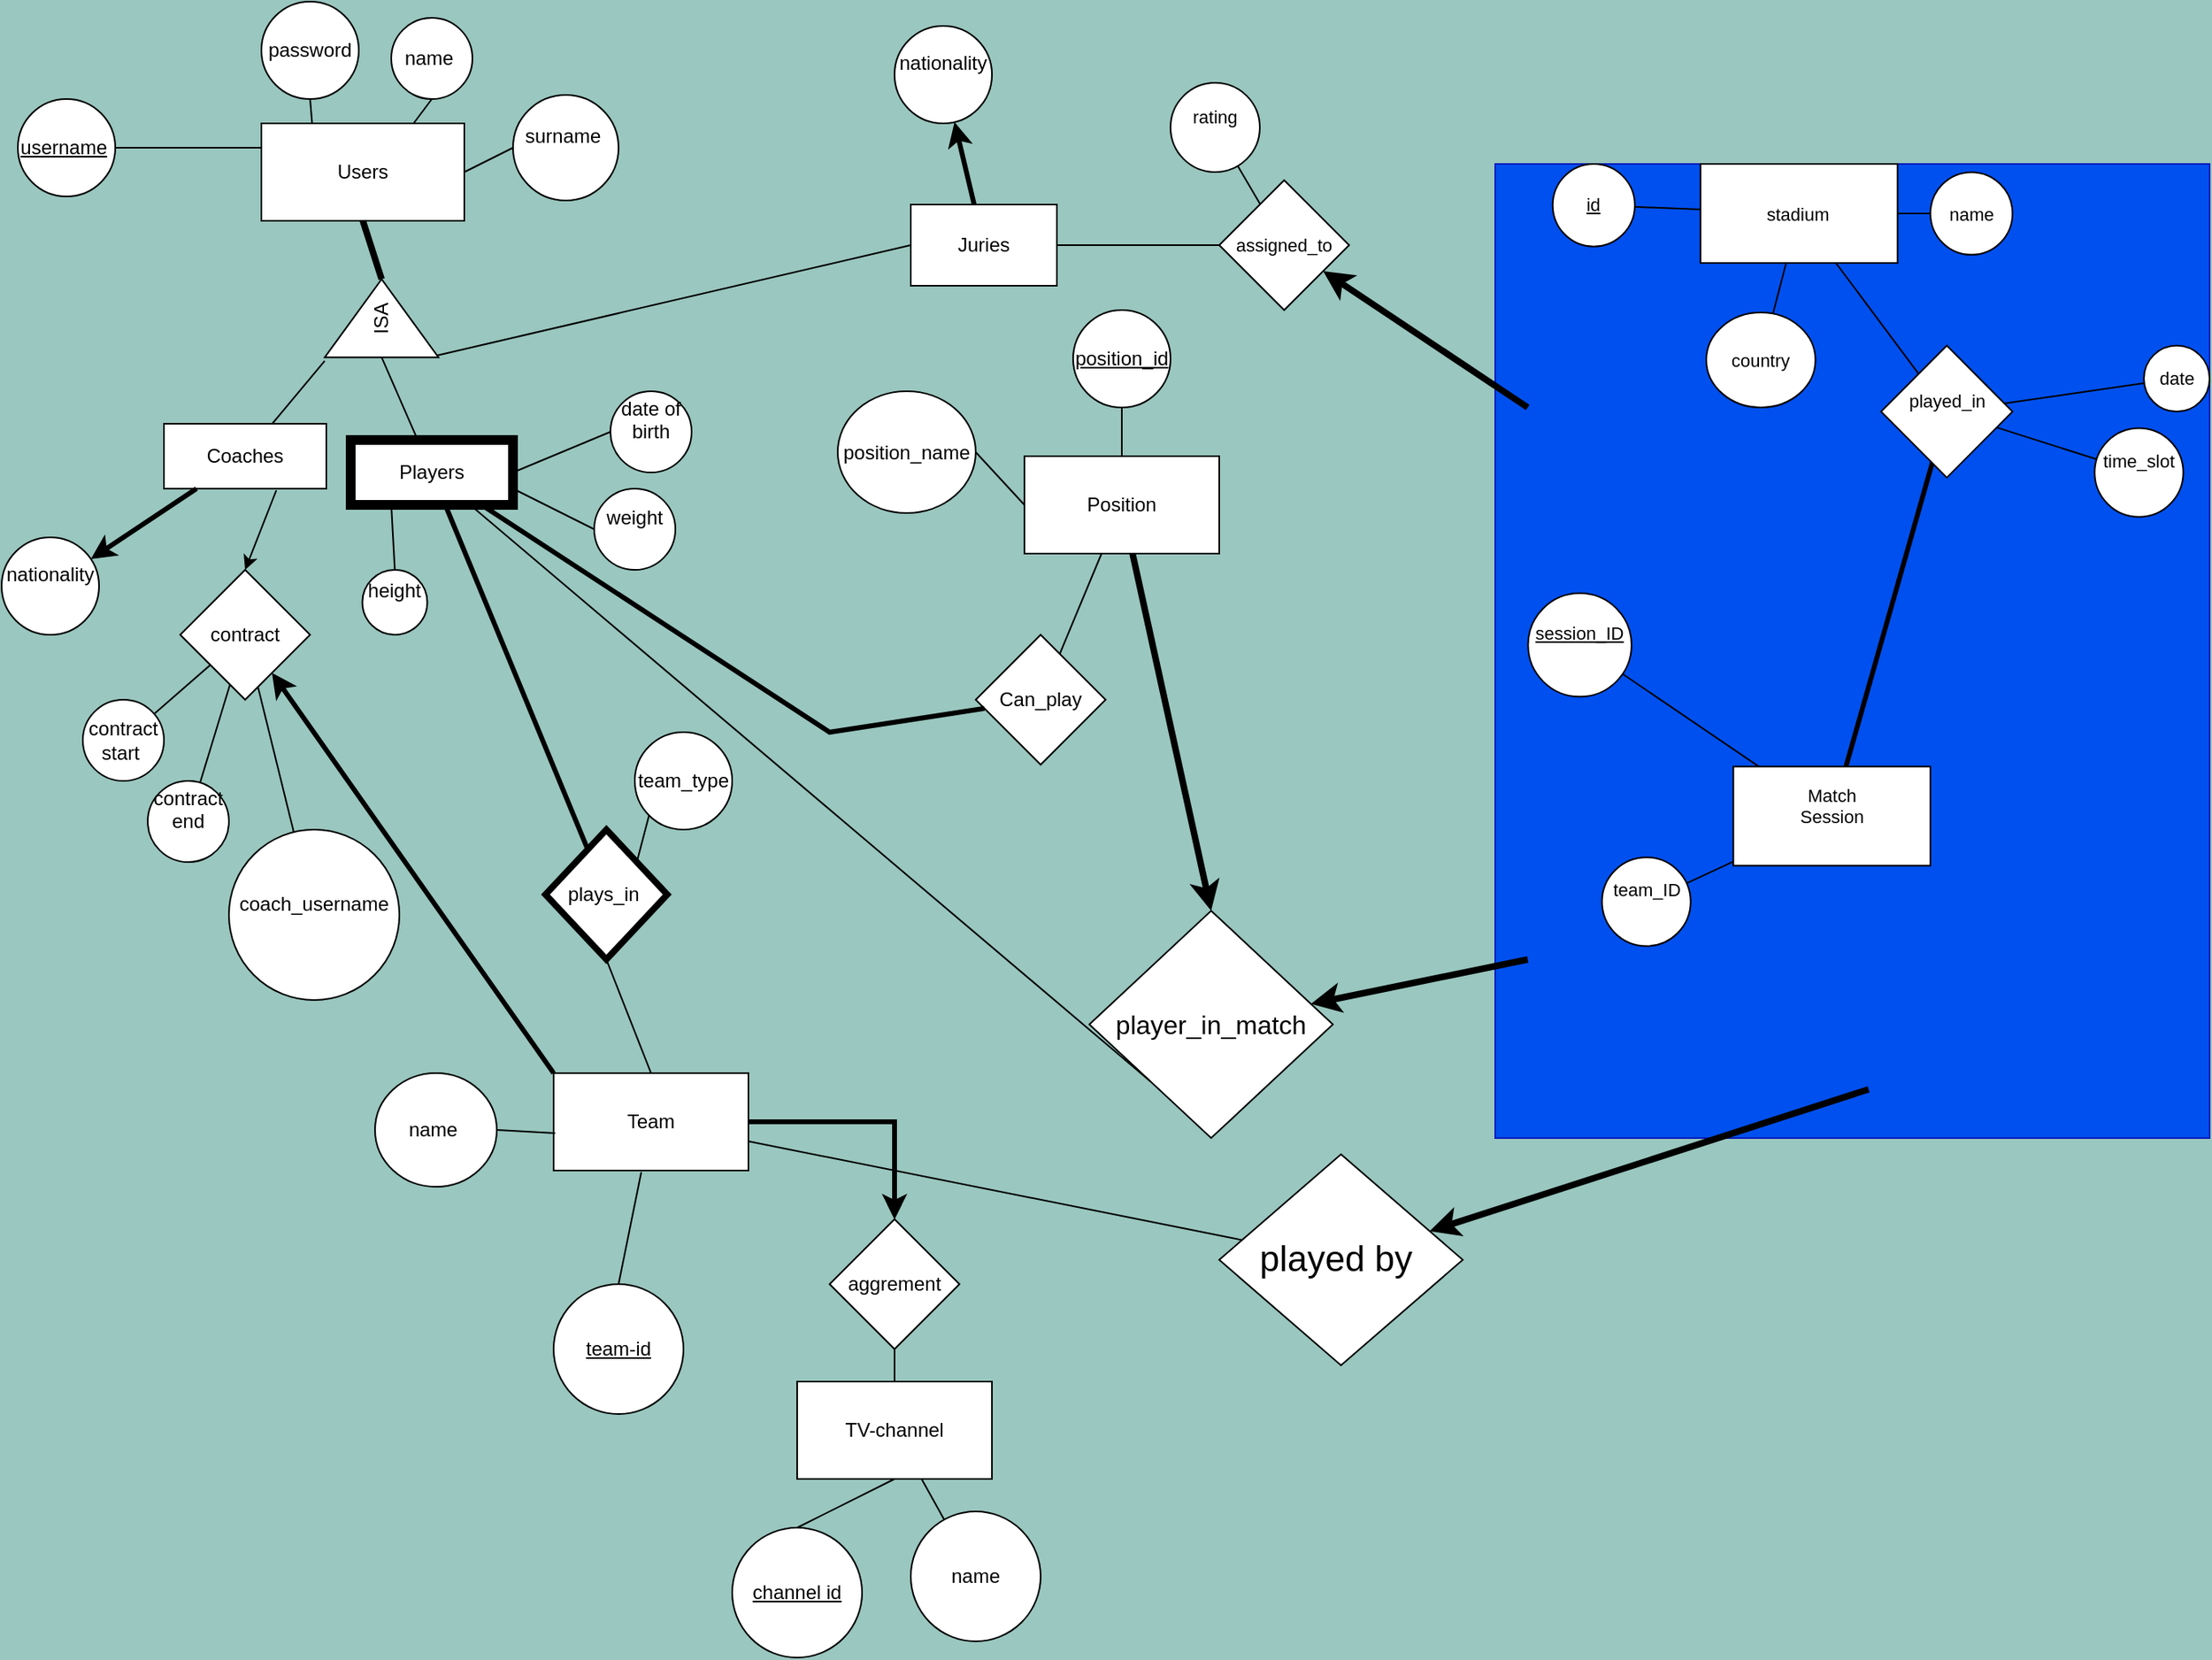 <mxfile version="24.0.7" type="github">
  <diagram id="R2lEEEUBdFMjLlhIrx00" name="Page-1">
    <mxGraphModel dx="1590" dy="1078" grid="1" gridSize="10" guides="1" tooltips="1" connect="1" arrows="1" fold="1" page="1" pageScale="1" pageWidth="1400" pageHeight="850" background="#9AC7BF" math="0" shadow="0" extFonts="Permanent Marker^https://fonts.googleapis.com/css?family=Permanent+Marker">
      <root>
        <mxCell id="0" />
        <mxCell id="1" parent="0" />
        <mxCell id="cjc2LjT-Zce3TQP-MJkM-2" value="Users" style="rounded=0;whiteSpace=wrap;html=1;" parent="1" vertex="1">
          <mxGeometry x="170" y="85" width="125" height="60" as="geometry" />
        </mxCell>
        <mxCell id="cjc2LjT-Zce3TQP-MJkM-68" style="rounded=0;orthogonalLoop=1;jettySize=auto;html=1;entryX=0.5;entryY=0;entryDx=0;entryDy=0;exitX=0.692;exitY=1.025;exitDx=0;exitDy=0;exitPerimeter=0;" parent="1" source="cjc2LjT-Zce3TQP-MJkM-3" target="cjc2LjT-Zce3TQP-MJkM-60" edge="1">
          <mxGeometry relative="1" as="geometry" />
        </mxCell>
        <mxCell id="cjc2LjT-Zce3TQP-MJkM-3" value="Coaches" style="rounded=0;whiteSpace=wrap;html=1;" parent="1" vertex="1">
          <mxGeometry x="110" y="270" width="100" height="40" as="geometry" />
        </mxCell>
        <mxCell id="cjc2LjT-Zce3TQP-MJkM-4" value="Players" style="rounded=0;whiteSpace=wrap;html=1;strokeWidth=6;" parent="1" vertex="1">
          <mxGeometry x="225" y="280" width="100" height="40" as="geometry" />
        </mxCell>
        <mxCell id="lNznChs4eQ6ivjADWN-d-41" style="edgeStyle=none;rounded=0;orthogonalLoop=1;jettySize=auto;html=1;strokeColor=default;align=center;verticalAlign=middle;fontFamily=Helvetica;fontSize=11;fontColor=default;labelBackgroundColor=default;endArrow=none;" parent="1" source="cjc2LjT-Zce3TQP-MJkM-5" target="lNznChs4eQ6ivjADWN-d-38" edge="1">
          <mxGeometry relative="1" as="geometry" />
        </mxCell>
        <mxCell id="cjc2LjT-Zce3TQP-MJkM-5" value="Juries" style="rounded=0;whiteSpace=wrap;html=1;" parent="1" vertex="1">
          <mxGeometry x="570" y="135" width="90" height="50" as="geometry" />
        </mxCell>
        <mxCell id="cjc2LjT-Zce3TQP-MJkM-6" value="ISA" style="triangle;whiteSpace=wrap;html=1;rotation=-90;" parent="1" vertex="1">
          <mxGeometry x="220" y="170" width="48.13" height="70" as="geometry" />
        </mxCell>
        <mxCell id="cjc2LjT-Zce3TQP-MJkM-7" value="&lt;u&gt;username&lt;/u&gt;&amp;nbsp;" style="ellipse;whiteSpace=wrap;html=1;aspect=fixed;" parent="1" vertex="1">
          <mxGeometry x="20" y="70" width="60" height="60" as="geometry" />
        </mxCell>
        <mxCell id="cjc2LjT-Zce3TQP-MJkM-8" value="height&lt;div&gt;&lt;br&gt;&lt;/div&gt;" style="ellipse;whiteSpace=wrap;html=1;aspect=fixed;" parent="1" vertex="1">
          <mxGeometry x="232.2" y="360" width="40" height="40" as="geometry" />
        </mxCell>
        <mxCell id="cjc2LjT-Zce3TQP-MJkM-33" style="rounded=0;orthogonalLoop=1;jettySize=auto;html=1;strokeWidth=3;" parent="1" source="cjc2LjT-Zce3TQP-MJkM-3" target="cjc2LjT-Zce3TQP-MJkM-9" edge="1">
          <mxGeometry relative="1" as="geometry" />
        </mxCell>
        <mxCell id="cjc2LjT-Zce3TQP-MJkM-9" value="nationality&lt;div&gt;&lt;br&gt;&lt;/div&gt;" style="ellipse;whiteSpace=wrap;html=1;aspect=fixed;" parent="1" vertex="1">
          <mxGeometry x="10" y="340" width="60" height="60" as="geometry" />
        </mxCell>
        <mxCell id="cjc2LjT-Zce3TQP-MJkM-10" value="weight&lt;div&gt;&lt;br&gt;&lt;/div&gt;" style="ellipse;whiteSpace=wrap;html=1;aspect=fixed;" parent="1" vertex="1">
          <mxGeometry x="375" y="310" width="50" height="50" as="geometry" />
        </mxCell>
        <mxCell id="cjc2LjT-Zce3TQP-MJkM-11" value="date of birth&lt;div&gt;&lt;br&gt;&lt;/div&gt;" style="ellipse;whiteSpace=wrap;html=1;aspect=fixed;" parent="1" vertex="1">
          <mxGeometry x="385" y="250" width="50" height="50" as="geometry" />
        </mxCell>
        <mxCell id="cjc2LjT-Zce3TQP-MJkM-12" value="nationality&lt;div&gt;&lt;br&gt;&lt;/div&gt;" style="ellipse;whiteSpace=wrap;html=1;aspect=fixed;" parent="1" vertex="1">
          <mxGeometry x="560" y="25" width="60" height="60" as="geometry" />
        </mxCell>
        <mxCell id="cjc2LjT-Zce3TQP-MJkM-13" value="name&amp;nbsp;" style="ellipse;whiteSpace=wrap;html=1;aspect=fixed;" parent="1" vertex="1">
          <mxGeometry x="250" y="20" width="50" height="50" as="geometry" />
        </mxCell>
        <mxCell id="cjc2LjT-Zce3TQP-MJkM-14" value="password" style="ellipse;whiteSpace=wrap;html=1;aspect=fixed;" parent="1" vertex="1">
          <mxGeometry x="170" y="10" width="60" height="60" as="geometry" />
        </mxCell>
        <mxCell id="cjc2LjT-Zce3TQP-MJkM-16" value="" style="endArrow=none;html=1;rounded=0;entryX=0;entryY=0.5;entryDx=0;entryDy=0;exitX=0.022;exitY=0.985;exitDx=0;exitDy=0;exitPerimeter=0;" parent="1" source="cjc2LjT-Zce3TQP-MJkM-6" target="cjc2LjT-Zce3TQP-MJkM-5" edge="1">
          <mxGeometry width="50" height="50" relative="1" as="geometry">
            <mxPoint x="280" y="250" as="sourcePoint" />
            <mxPoint x="530" y="310" as="targetPoint" />
          </mxGeometry>
        </mxCell>
        <mxCell id="cjc2LjT-Zce3TQP-MJkM-17" value="" style="endArrow=none;html=1;rounded=0;exitX=0;exitY=0.5;exitDx=0;exitDy=0;" parent="1" source="cjc2LjT-Zce3TQP-MJkM-6" target="cjc2LjT-Zce3TQP-MJkM-4" edge="1">
          <mxGeometry width="50" height="50" relative="1" as="geometry">
            <mxPoint x="480" y="360" as="sourcePoint" />
            <mxPoint x="530" y="310" as="targetPoint" />
          </mxGeometry>
        </mxCell>
        <mxCell id="cjc2LjT-Zce3TQP-MJkM-18" value="" style="endArrow=none;html=1;rounded=0;exitX=-0.047;exitY=-0.001;exitDx=0;exitDy=0;exitPerimeter=0;" parent="1" source="cjc2LjT-Zce3TQP-MJkM-6" target="cjc2LjT-Zce3TQP-MJkM-3" edge="1">
          <mxGeometry width="50" height="50" relative="1" as="geometry">
            <mxPoint x="480" y="360" as="sourcePoint" />
            <mxPoint x="530" y="310" as="targetPoint" />
          </mxGeometry>
        </mxCell>
        <mxCell id="cjc2LjT-Zce3TQP-MJkM-19" value="surname&amp;nbsp;&lt;div&gt;&lt;br&gt;&lt;/div&gt;" style="ellipse;whiteSpace=wrap;html=1;aspect=fixed;" parent="1" vertex="1">
          <mxGeometry x="325" y="67.5" width="65" height="65" as="geometry" />
        </mxCell>
        <mxCell id="cjc2LjT-Zce3TQP-MJkM-46" value="" style="edgeStyle=orthogonalEdgeStyle;rounded=0;orthogonalLoop=1;jettySize=auto;html=1;" parent="1" source="cjc2LjT-Zce3TQP-MJkM-35" target="cjc2LjT-Zce3TQP-MJkM-45" edge="1">
          <mxGeometry relative="1" as="geometry" />
        </mxCell>
        <mxCell id="lNznChs4eQ6ivjADWN-d-48" style="edgeStyle=none;rounded=0;orthogonalLoop=1;jettySize=auto;html=1;strokeColor=default;align=center;verticalAlign=middle;fontFamily=Helvetica;fontSize=11;fontColor=default;labelBackgroundColor=default;endArrow=none;" parent="1" source="cjc2LjT-Zce3TQP-MJkM-35" target="lNznChs4eQ6ivjADWN-d-44" edge="1">
          <mxGeometry relative="1" as="geometry" />
        </mxCell>
        <mxCell id="cjc2LjT-Zce3TQP-MJkM-35" value="Team" style="rounded=0;whiteSpace=wrap;html=1;" parent="1" vertex="1">
          <mxGeometry x="350" y="670" width="120" height="60" as="geometry" />
        </mxCell>
        <mxCell id="cjc2LjT-Zce3TQP-MJkM-36" value="name&amp;nbsp;" style="ellipse;whiteSpace=wrap;html=1;rounded=0;" parent="1" vertex="1">
          <mxGeometry x="240" y="670" width="75" height="70" as="geometry" />
        </mxCell>
        <mxCell id="cjc2LjT-Zce3TQP-MJkM-38" value="&lt;u&gt;team-id&lt;/u&gt;" style="ellipse;whiteSpace=wrap;html=1;rounded=0;" parent="1" vertex="1">
          <mxGeometry x="350" y="800" width="80" height="80" as="geometry" />
        </mxCell>
        <mxCell id="cjc2LjT-Zce3TQP-MJkM-47" value="" style="edgeStyle=orthogonalEdgeStyle;rounded=0;orthogonalLoop=1;jettySize=auto;html=1;strokeWidth=3;" parent="1" source="cjc2LjT-Zce3TQP-MJkM-35" target="cjc2LjT-Zce3TQP-MJkM-45" edge="1">
          <mxGeometry relative="1" as="geometry">
            <mxPoint x="470" y="700" as="sourcePoint" />
            <mxPoint x="670" y="690" as="targetPoint" />
          </mxGeometry>
        </mxCell>
        <mxCell id="ipIXQBoUbF-PUv-zk7RB-7" style="edgeStyle=none;rounded=0;orthogonalLoop=1;jettySize=auto;html=1;entryX=0.5;entryY=0;entryDx=0;entryDy=0;strokeColor=default;align=center;verticalAlign=middle;fontFamily=Helvetica;fontSize=11;fontColor=default;labelBackgroundColor=default;endArrow=none;" parent="1" source="cjc2LjT-Zce3TQP-MJkM-45" target="cjc2LjT-Zce3TQP-MJkM-48" edge="1">
          <mxGeometry relative="1" as="geometry" />
        </mxCell>
        <mxCell id="cjc2LjT-Zce3TQP-MJkM-45" value="aggrement" style="rhombus;whiteSpace=wrap;html=1;rounded=0;" parent="1" vertex="1">
          <mxGeometry x="520" y="760" width="80" height="80" as="geometry" />
        </mxCell>
        <mxCell id="cjc2LjT-Zce3TQP-MJkM-48" value="TV-channel" style="whiteSpace=wrap;html=1;rounded=0;" parent="1" vertex="1">
          <mxGeometry x="500" y="860" width="120" height="60" as="geometry" />
        </mxCell>
        <mxCell id="cjc2LjT-Zce3TQP-MJkM-50" value="&lt;u&gt;channel id&lt;/u&gt;" style="ellipse;whiteSpace=wrap;html=1;rounded=0;" parent="1" vertex="1">
          <mxGeometry x="460" y="950" width="80" height="80" as="geometry" />
        </mxCell>
        <mxCell id="cjc2LjT-Zce3TQP-MJkM-52" value="name" style="ellipse;whiteSpace=wrap;html=1;rounded=0;" parent="1" vertex="1">
          <mxGeometry x="570" y="940" width="80" height="80" as="geometry" />
        </mxCell>
        <mxCell id="cjc2LjT-Zce3TQP-MJkM-56" value="plays_in&amp;nbsp;" style="rhombus;whiteSpace=wrap;html=1;strokeWidth=4;" parent="1" vertex="1">
          <mxGeometry x="345" y="520" width="75" height="80" as="geometry" />
        </mxCell>
        <mxCell id="cjc2LjT-Zce3TQP-MJkM-59" value="" style="endArrow=none;html=1;rounded=0;strokeWidth=3;endSize=6;" parent="1" source="cjc2LjT-Zce3TQP-MJkM-56" target="cjc2LjT-Zce3TQP-MJkM-4" edge="1">
          <mxGeometry width="50" height="50" relative="1" as="geometry">
            <mxPoint x="376.221" y="510.005" as="sourcePoint" />
            <mxPoint x="388.77" y="366.59" as="targetPoint" />
          </mxGeometry>
        </mxCell>
        <mxCell id="cjc2LjT-Zce3TQP-MJkM-69" style="rounded=0;orthogonalLoop=1;jettySize=auto;html=1;strokeWidth=3;exitX=0;exitY=0;exitDx=0;exitDy=0;" parent="1" source="cjc2LjT-Zce3TQP-MJkM-35" target="cjc2LjT-Zce3TQP-MJkM-60" edge="1">
          <mxGeometry relative="1" as="geometry">
            <mxPoint x="330" y="640" as="sourcePoint" />
          </mxGeometry>
        </mxCell>
        <mxCell id="ipIXQBoUbF-PUv-zk7RB-6" style="edgeStyle=none;rounded=0;orthogonalLoop=1;jettySize=auto;html=1;strokeColor=default;align=center;verticalAlign=middle;fontFamily=Helvetica;fontSize=11;fontColor=default;labelBackgroundColor=default;endArrow=none;" parent="1" source="cjc2LjT-Zce3TQP-MJkM-60" target="ipIXQBoUbF-PUv-zk7RB-2" edge="1">
          <mxGeometry relative="1" as="geometry" />
        </mxCell>
        <mxCell id="cjc2LjT-Zce3TQP-MJkM-60" value="contract" style="rhombus;whiteSpace=wrap;html=1;" parent="1" vertex="1">
          <mxGeometry x="120" y="360" width="80" height="80" as="geometry" />
        </mxCell>
        <mxCell id="cjc2LjT-Zce3TQP-MJkM-61" value="contract start&amp;nbsp;" style="ellipse;whiteSpace=wrap;html=1;" parent="1" vertex="1">
          <mxGeometry x="60" y="440" width="50" height="50" as="geometry" />
        </mxCell>
        <mxCell id="cjc2LjT-Zce3TQP-MJkM-66" value="contract end&lt;div&gt;&lt;br&gt;&lt;/div&gt;" style="ellipse;whiteSpace=wrap;html=1;aspect=fixed;" parent="1" vertex="1">
          <mxGeometry x="100" y="490" width="50" height="50" as="geometry" />
        </mxCell>
        <mxCell id="cjc2LjT-Zce3TQP-MJkM-72" value="" style="endArrow=none;html=1;rounded=0;" parent="1" source="cjc2LjT-Zce3TQP-MJkM-48" target="cjc2LjT-Zce3TQP-MJkM-52" edge="1">
          <mxGeometry width="50" height="50" relative="1" as="geometry">
            <mxPoint x="590" y="650" as="sourcePoint" />
            <mxPoint x="640" y="600" as="targetPoint" />
          </mxGeometry>
        </mxCell>
        <mxCell id="cjc2LjT-Zce3TQP-MJkM-73" value="" style="endArrow=classic;html=1;rounded=0;strokeWidth=3;" parent="1" source="cjc2LjT-Zce3TQP-MJkM-5" target="cjc2LjT-Zce3TQP-MJkM-12" edge="1">
          <mxGeometry width="50" height="50" relative="1" as="geometry">
            <mxPoint x="430" y="450" as="sourcePoint" />
            <mxPoint x="480" y="400" as="targetPoint" />
          </mxGeometry>
        </mxCell>
        <mxCell id="cjc2LjT-Zce3TQP-MJkM-74" value="Can_play" style="rhombus;whiteSpace=wrap;html=1;" parent="1" vertex="1">
          <mxGeometry x="610" y="400" width="80" height="80" as="geometry" />
        </mxCell>
        <mxCell id="cjc2LjT-Zce3TQP-MJkM-75" value="" style="endArrow=none;html=1;rounded=0;strokeWidth=3;" parent="1" source="cjc2LjT-Zce3TQP-MJkM-74" target="cjc2LjT-Zce3TQP-MJkM-4" edge="1">
          <mxGeometry width="50" height="50" relative="1" as="geometry">
            <mxPoint x="460" y="540" as="sourcePoint" />
            <mxPoint x="510" y="490" as="targetPoint" />
            <Array as="points">
              <mxPoint x="520" y="460" />
            </Array>
          </mxGeometry>
        </mxCell>
        <mxCell id="cjc2LjT-Zce3TQP-MJkM-77" value="" style="endArrow=none;html=1;rounded=0;" parent="1" source="cjc2LjT-Zce3TQP-MJkM-61" target="cjc2LjT-Zce3TQP-MJkM-60" edge="1">
          <mxGeometry width="50" height="50" relative="1" as="geometry">
            <mxPoint x="310" y="520" as="sourcePoint" />
            <mxPoint x="360" y="470" as="targetPoint" />
          </mxGeometry>
        </mxCell>
        <mxCell id="cjc2LjT-Zce3TQP-MJkM-78" value="" style="endArrow=none;html=1;rounded=0;" parent="1" source="cjc2LjT-Zce3TQP-MJkM-66" target="cjc2LjT-Zce3TQP-MJkM-60" edge="1">
          <mxGeometry width="50" height="50" relative="1" as="geometry">
            <mxPoint x="310" y="520" as="sourcePoint" />
            <mxPoint x="360" y="470" as="targetPoint" />
          </mxGeometry>
        </mxCell>
        <mxCell id="cjc2LjT-Zce3TQP-MJkM-79" value="Position" style="rounded=0;whiteSpace=wrap;html=1;" parent="1" vertex="1">
          <mxGeometry x="640" y="290" width="120" height="60" as="geometry" />
        </mxCell>
        <mxCell id="cjc2LjT-Zce3TQP-MJkM-80" value="&lt;u&gt;position_id&lt;/u&gt;" style="ellipse;whiteSpace=wrap;html=1;rounded=0;" parent="1" vertex="1">
          <mxGeometry x="670" y="200" width="60" height="60" as="geometry" />
        </mxCell>
        <mxCell id="cjc2LjT-Zce3TQP-MJkM-82" value="position_name" style="ellipse;whiteSpace=wrap;html=1;rounded=0;" parent="1" vertex="1">
          <mxGeometry x="525" y="250" width="85" height="75" as="geometry" />
        </mxCell>
        <mxCell id="cjc2LjT-Zce3TQP-MJkM-84" value="" style="endArrow=none;html=1;rounded=0;" parent="1" source="cjc2LjT-Zce3TQP-MJkM-74" target="cjc2LjT-Zce3TQP-MJkM-79" edge="1">
          <mxGeometry width="50" height="50" relative="1" as="geometry">
            <mxPoint x="530" y="370" as="sourcePoint" />
            <mxPoint x="580" y="320" as="targetPoint" />
          </mxGeometry>
        </mxCell>
        <mxCell id="n7q9Oo4pi-TFcQvvzK7u-4" value="" style="endArrow=none;html=1;rounded=0;entryX=0;entryY=0.5;entryDx=0;entryDy=0;exitX=1;exitY=0.5;exitDx=0;exitDy=0;" parent="1" source="cjc2LjT-Zce3TQP-MJkM-2" target="cjc2LjT-Zce3TQP-MJkM-19" edge="1">
          <mxGeometry width="50" height="50" relative="1" as="geometry">
            <mxPoint x="400" y="390" as="sourcePoint" />
            <mxPoint x="450" y="340" as="targetPoint" />
          </mxGeometry>
        </mxCell>
        <mxCell id="n7q9Oo4pi-TFcQvvzK7u-5" value="" style="endArrow=none;html=1;rounded=0;entryX=0.5;entryY=1;entryDx=0;entryDy=0;exitX=0.25;exitY=0;exitDx=0;exitDy=0;" parent="1" source="cjc2LjT-Zce3TQP-MJkM-2" target="cjc2LjT-Zce3TQP-MJkM-14" edge="1">
          <mxGeometry width="50" height="50" relative="1" as="geometry">
            <mxPoint x="400" y="270" as="sourcePoint" />
            <mxPoint x="450" y="220" as="targetPoint" />
            <Array as="points" />
          </mxGeometry>
        </mxCell>
        <mxCell id="n7q9Oo4pi-TFcQvvzK7u-6" value="" style="endArrow=none;html=1;rounded=0;entryX=0.5;entryY=1;entryDx=0;entryDy=0;exitX=0.75;exitY=0;exitDx=0;exitDy=0;" parent="1" source="cjc2LjT-Zce3TQP-MJkM-2" target="cjc2LjT-Zce3TQP-MJkM-13" edge="1">
          <mxGeometry width="50" height="50" relative="1" as="geometry">
            <mxPoint x="400" y="270" as="sourcePoint" />
            <mxPoint x="450" y="220" as="targetPoint" />
          </mxGeometry>
        </mxCell>
        <mxCell id="n7q9Oo4pi-TFcQvvzK7u-7" value="" style="endArrow=none;html=1;rounded=0;exitX=1;exitY=0.5;exitDx=0;exitDy=0;entryX=0;entryY=0.25;entryDx=0;entryDy=0;" parent="1" source="cjc2LjT-Zce3TQP-MJkM-7" target="cjc2LjT-Zce3TQP-MJkM-2" edge="1">
          <mxGeometry width="50" height="50" relative="1" as="geometry">
            <mxPoint x="400" y="270" as="sourcePoint" />
            <mxPoint x="160" y="135" as="targetPoint" />
          </mxGeometry>
        </mxCell>
        <mxCell id="n7q9Oo4pi-TFcQvvzK7u-10" value="" style="endArrow=none;html=1;rounded=0;entryX=0.008;entryY=0.617;entryDx=0;entryDy=0;entryPerimeter=0;exitX=1;exitY=0.5;exitDx=0;exitDy=0;" parent="1" source="cjc2LjT-Zce3TQP-MJkM-36" target="cjc2LjT-Zce3TQP-MJkM-35" edge="1">
          <mxGeometry width="50" height="50" relative="1" as="geometry">
            <mxPoint x="260" y="670" as="sourcePoint" />
            <mxPoint x="450" y="760" as="targetPoint" />
          </mxGeometry>
        </mxCell>
        <mxCell id="n7q9Oo4pi-TFcQvvzK7u-11" value="" style="endArrow=none;html=1;rounded=0;exitX=0.5;exitY=0;exitDx=0;exitDy=0;entryX=0.45;entryY=1.017;entryDx=0;entryDy=0;entryPerimeter=0;" parent="1" source="cjc2LjT-Zce3TQP-MJkM-38" target="cjc2LjT-Zce3TQP-MJkM-35" edge="1">
          <mxGeometry width="50" height="50" relative="1" as="geometry">
            <mxPoint x="400" y="810" as="sourcePoint" />
            <mxPoint x="450" y="760" as="targetPoint" />
          </mxGeometry>
        </mxCell>
        <mxCell id="n7q9Oo4pi-TFcQvvzK7u-12" value="" style="endArrow=none;html=1;rounded=0;exitX=0.5;exitY=0;exitDx=0;exitDy=0;entryX=0.5;entryY=1;entryDx=0;entryDy=0;" parent="1" source="cjc2LjT-Zce3TQP-MJkM-50" target="cjc2LjT-Zce3TQP-MJkM-48" edge="1">
          <mxGeometry width="50" height="50" relative="1" as="geometry">
            <mxPoint x="400" y="810" as="sourcePoint" />
            <mxPoint x="450" y="760" as="targetPoint" />
          </mxGeometry>
        </mxCell>
        <mxCell id="n7q9Oo4pi-TFcQvvzK7u-13" value="" style="endArrow=none;html=1;rounded=0;exitX=1;exitY=0.5;exitDx=0;exitDy=0;entryX=0;entryY=0.5;entryDx=0;entryDy=0;" parent="1" source="cjc2LjT-Zce3TQP-MJkM-82" target="cjc2LjT-Zce3TQP-MJkM-79" edge="1">
          <mxGeometry width="50" height="50" relative="1" as="geometry">
            <mxPoint x="400" y="510" as="sourcePoint" />
            <mxPoint x="450" y="460" as="targetPoint" />
          </mxGeometry>
        </mxCell>
        <mxCell id="n7q9Oo4pi-TFcQvvzK7u-14" value="" style="endArrow=none;html=1;rounded=0;entryX=0.5;entryY=0;entryDx=0;entryDy=0;exitX=0.5;exitY=1;exitDx=0;exitDy=0;" parent="1" source="cjc2LjT-Zce3TQP-MJkM-80" target="cjc2LjT-Zce3TQP-MJkM-79" edge="1">
          <mxGeometry width="50" height="50" relative="1" as="geometry">
            <mxPoint x="400" y="510" as="sourcePoint" />
            <mxPoint x="450" y="460" as="targetPoint" />
          </mxGeometry>
        </mxCell>
        <mxCell id="n7q9Oo4pi-TFcQvvzK7u-15" value="" style="endArrow=none;html=1;rounded=0;entryX=0;entryY=0.5;entryDx=0;entryDy=0;exitX=1;exitY=0.75;exitDx=0;exitDy=0;" parent="1" source="cjc2LjT-Zce3TQP-MJkM-4" target="cjc2LjT-Zce3TQP-MJkM-10" edge="1">
          <mxGeometry width="50" height="50" relative="1" as="geometry">
            <mxPoint x="400" y="510" as="sourcePoint" />
            <mxPoint x="450" y="460" as="targetPoint" />
          </mxGeometry>
        </mxCell>
        <mxCell id="n7q9Oo4pi-TFcQvvzK7u-16" value="" style="endArrow=none;html=1;rounded=0;exitX=1;exitY=0.5;exitDx=0;exitDy=0;entryX=0;entryY=0.5;entryDx=0;entryDy=0;" parent="1" source="cjc2LjT-Zce3TQP-MJkM-4" target="cjc2LjT-Zce3TQP-MJkM-11" edge="1">
          <mxGeometry width="50" height="50" relative="1" as="geometry">
            <mxPoint x="400" y="510" as="sourcePoint" />
            <mxPoint x="450" y="460" as="targetPoint" />
          </mxGeometry>
        </mxCell>
        <mxCell id="n7q9Oo4pi-TFcQvvzK7u-17" value="" style="endArrow=none;html=1;rounded=0;exitX=0.5;exitY=0;exitDx=0;exitDy=0;entryX=0.25;entryY=1;entryDx=0;entryDy=0;" parent="1" source="cjc2LjT-Zce3TQP-MJkM-8" target="cjc2LjT-Zce3TQP-MJkM-4" edge="1">
          <mxGeometry width="50" height="50" relative="1" as="geometry">
            <mxPoint x="390" y="460" as="sourcePoint" />
            <mxPoint x="440" y="410" as="targetPoint" />
          </mxGeometry>
        </mxCell>
        <mxCell id="n7q9Oo4pi-TFcQvvzK7u-19" value="" style="endArrow=none;html=1;rounded=0;entryX=0.5;entryY=1;entryDx=0;entryDy=0;exitX=1;exitY=0.5;exitDx=0;exitDy=0;strokeWidth=4;" parent="1" source="cjc2LjT-Zce3TQP-MJkM-6" target="cjc2LjT-Zce3TQP-MJkM-2" edge="1">
          <mxGeometry width="50" height="50" relative="1" as="geometry">
            <mxPoint x="200" y="170" as="sourcePoint" />
            <mxPoint x="360" y="370" as="targetPoint" />
          </mxGeometry>
        </mxCell>
        <mxCell id="n7q9Oo4pi-TFcQvvzK7u-24" value="team_type" style="ellipse;whiteSpace=wrap;html=1;aspect=fixed;" parent="1" vertex="1">
          <mxGeometry x="400" y="460" width="60" height="60" as="geometry" />
        </mxCell>
        <mxCell id="n7q9Oo4pi-TFcQvvzK7u-25" value="" style="endArrow=none;html=1;rounded=0;entryX=0;entryY=1;entryDx=0;entryDy=0;exitX=1;exitY=0;exitDx=0;exitDy=0;" parent="1" source="cjc2LjT-Zce3TQP-MJkM-56" target="n7q9Oo4pi-TFcQvvzK7u-24" edge="1">
          <mxGeometry width="50" height="50" relative="1" as="geometry">
            <mxPoint x="380" y="600" as="sourcePoint" />
            <mxPoint x="430" y="550" as="targetPoint" />
          </mxGeometry>
        </mxCell>
        <mxCell id="n7q9Oo4pi-TFcQvvzK7u-26" value="" style="endArrow=none;html=1;rounded=0;exitX=0.5;exitY=1;exitDx=0;exitDy=0;entryX=0.5;entryY=0;entryDx=0;entryDy=0;" parent="1" source="cjc2LjT-Zce3TQP-MJkM-56" target="cjc2LjT-Zce3TQP-MJkM-35" edge="1">
          <mxGeometry width="50" height="50" relative="1" as="geometry">
            <mxPoint x="380" y="550" as="sourcePoint" />
            <mxPoint x="430" y="500" as="targetPoint" />
          </mxGeometry>
        </mxCell>
        <mxCell id="lNznChs4eQ6ivjADWN-d-37" style="edgeStyle=none;rounded=0;orthogonalLoop=1;jettySize=auto;html=1;exitX=0.25;exitY=0;exitDx=0;exitDy=0;entryX=0;entryY=0;entryDx=0;entryDy=0;strokeColor=default;align=center;verticalAlign=middle;fontFamily=Helvetica;fontSize=11;fontColor=default;labelBackgroundColor=default;endArrow=none;" parent="1" source="cjc2LjT-Zce3TQP-MJkM-79" target="cjc2LjT-Zce3TQP-MJkM-79" edge="1">
          <mxGeometry relative="1" as="geometry" />
        </mxCell>
        <mxCell id="lNznChs4eQ6ivjADWN-d-43" style="edgeStyle=none;rounded=0;orthogonalLoop=1;jettySize=auto;html=1;strokeColor=default;align=center;verticalAlign=middle;fontFamily=Helvetica;fontSize=11;fontColor=default;labelBackgroundColor=default;endArrow=none;" parent="1" source="lNznChs4eQ6ivjADWN-d-38" target="lNznChs4eQ6ivjADWN-d-42" edge="1">
          <mxGeometry relative="1" as="geometry" />
        </mxCell>
        <mxCell id="lNznChs4eQ6ivjADWN-d-38" value="assigned_to" style="rhombus;whiteSpace=wrap;html=1;fontFamily=Helvetica;fontSize=11;fontColor=default;labelBackgroundColor=default;" parent="1" vertex="1">
          <mxGeometry x="760" y="120" width="80" height="80" as="geometry" />
        </mxCell>
        <mxCell id="lNznChs4eQ6ivjADWN-d-42" value="rating&lt;div&gt;&lt;br&gt;&lt;/div&gt;" style="ellipse;whiteSpace=wrap;html=1;aspect=fixed;fontFamily=Helvetica;fontSize=11;fontColor=default;labelBackgroundColor=default;" parent="1" vertex="1">
          <mxGeometry x="730" y="60" width="55" height="55" as="geometry" />
        </mxCell>
        <mxCell id="lNznChs4eQ6ivjADWN-d-44" value="&lt;font style=&quot;font-size: 22px;&quot;&gt;played by&amp;nbsp;&lt;/font&gt;" style="rhombus;whiteSpace=wrap;html=1;fontFamily=Helvetica;fontSize=11;fontColor=default;labelBackgroundColor=default;" parent="1" vertex="1">
          <mxGeometry x="760" y="720" width="150" height="130" as="geometry" />
        </mxCell>
        <mxCell id="lNznChs4eQ6ivjADWN-d-54" value="" style="group;fillColor=#0050ef;strokeColor=#001DBC;fontColor=#ffffff;" parent="1" vertex="1" connectable="0">
          <mxGeometry x="930" y="110" width="440" height="600" as="geometry" />
        </mxCell>
        <mxCell id="lNznChs4eQ6ivjADWN-d-24" style="edgeStyle=none;rounded=0;orthogonalLoop=1;jettySize=auto;html=1;strokeColor=default;align=center;verticalAlign=middle;fontFamily=Helvetica;fontSize=11;fontColor=default;labelBackgroundColor=default;endArrow=none;strokeWidth=3;" parent="lNznChs4eQ6ivjADWN-d-54" source="lNznChs4eQ6ivjADWN-d-6" target="lNznChs4eQ6ivjADWN-d-23" edge="1">
          <mxGeometry relative="1" as="geometry" />
        </mxCell>
        <mxCell id="lNznChs4eQ6ivjADWN-d-6" value="Match&lt;div&gt;Session&lt;/div&gt;&lt;div&gt;&lt;br&gt;&lt;/div&gt;" style="rounded=0;whiteSpace=wrap;html=1;fontFamily=Helvetica;fontSize=11;fontColor=default;labelBackgroundColor=default;" parent="lNznChs4eQ6ivjADWN-d-54" vertex="1">
          <mxGeometry x="146.667" y="371.186" width="121.379" height="61.017" as="geometry" />
        </mxCell>
        <mxCell id="lNznChs4eQ6ivjADWN-d-19" style="edgeStyle=none;rounded=0;orthogonalLoop=1;jettySize=auto;html=1;strokeColor=default;align=center;verticalAlign=middle;fontFamily=Helvetica;fontSize=11;fontColor=default;labelBackgroundColor=default;endArrow=none;" parent="lNznChs4eQ6ivjADWN-d-54" source="lNznChs4eQ6ivjADWN-d-17" target="lNznChs4eQ6ivjADWN-d-6" edge="1">
          <mxGeometry relative="1" as="geometry" />
        </mxCell>
        <mxCell id="lNznChs4eQ6ivjADWN-d-17" value="team_ID&lt;div&gt;&lt;br&gt;&lt;/div&gt;" style="ellipse;whiteSpace=wrap;html=1;aspect=fixed;fontFamily=Helvetica;fontSize=11;fontColor=default;labelBackgroundColor=default;" parent="lNznChs4eQ6ivjADWN-d-54" vertex="1">
          <mxGeometry x="65.747" y="427.119" width="54.623" height="54.623" as="geometry" />
        </mxCell>
        <mxCell id="lNznChs4eQ6ivjADWN-d-20" style="edgeStyle=none;rounded=0;orthogonalLoop=1;jettySize=auto;html=1;strokeColor=default;align=center;verticalAlign=middle;fontFamily=Helvetica;fontSize=11;fontColor=default;labelBackgroundColor=default;endArrow=none;" parent="lNznChs4eQ6ivjADWN-d-54" source="lNznChs4eQ6ivjADWN-d-18" target="lNznChs4eQ6ivjADWN-d-6" edge="1">
          <mxGeometry relative="1" as="geometry" />
        </mxCell>
        <mxCell id="lNznChs4eQ6ivjADWN-d-18" value="&lt;u&gt;session_ID&lt;/u&gt;&lt;div&gt;&lt;br&gt;&lt;/div&gt;" style="ellipse;whiteSpace=wrap;html=1;aspect=fixed;fontFamily=Helvetica;fontSize=11;fontColor=default;labelBackgroundColor=default;" parent="lNznChs4eQ6ivjADWN-d-54" vertex="1">
          <mxGeometry x="20.23" y="264.407" width="63.726" height="63.726" as="geometry" />
        </mxCell>
        <mxCell id="lNznChs4eQ6ivjADWN-d-26" style="edgeStyle=none;rounded=0;orthogonalLoop=1;jettySize=auto;html=1;strokeColor=default;align=center;verticalAlign=middle;fontFamily=Helvetica;fontSize=11;fontColor=default;labelBackgroundColor=default;endArrow=none;" parent="lNznChs4eQ6ivjADWN-d-54" source="lNznChs4eQ6ivjADWN-d-23" target="lNznChs4eQ6ivjADWN-d-25" edge="1">
          <mxGeometry relative="1" as="geometry" />
        </mxCell>
        <mxCell id="lNznChs4eQ6ivjADWN-d-34" value="" style="edgeStyle=none;rounded=0;orthogonalLoop=1;jettySize=auto;html=1;strokeColor=default;align=center;verticalAlign=middle;fontFamily=Helvetica;fontSize=11;fontColor=default;labelBackgroundColor=default;endArrow=none;" parent="lNznChs4eQ6ivjADWN-d-54" source="lNznChs4eQ6ivjADWN-d-23" target="lNznChs4eQ6ivjADWN-d-33" edge="1">
          <mxGeometry relative="1" as="geometry" />
        </mxCell>
        <mxCell id="lNznChs4eQ6ivjADWN-d-35" style="edgeStyle=none;rounded=0;orthogonalLoop=1;jettySize=auto;html=1;strokeColor=default;align=center;verticalAlign=middle;fontFamily=Helvetica;fontSize=11;fontColor=default;labelBackgroundColor=default;endArrow=none;" parent="lNznChs4eQ6ivjADWN-d-54" source="lNznChs4eQ6ivjADWN-d-23" target="lNznChs4eQ6ivjADWN-d-36" edge="1">
          <mxGeometry relative="1" as="geometry">
            <mxPoint x="409.655" y="203.39" as="targetPoint" />
          </mxGeometry>
        </mxCell>
        <mxCell id="lNznChs4eQ6ivjADWN-d-23" value="played_in&lt;div&gt;&lt;br&gt;&lt;/div&gt;" style="rhombus;whiteSpace=wrap;html=1;fontFamily=Helvetica;fontSize=11;fontColor=default;labelBackgroundColor=default;" parent="lNznChs4eQ6ivjADWN-d-54" vertex="1">
          <mxGeometry x="237.701" y="111.864" width="80.92" height="81.356" as="geometry" />
        </mxCell>
        <mxCell id="lNznChs4eQ6ivjADWN-d-28" value="" style="edgeStyle=none;rounded=0;orthogonalLoop=1;jettySize=auto;html=1;strokeColor=default;align=center;verticalAlign=middle;fontFamily=Helvetica;fontSize=11;fontColor=default;labelBackgroundColor=default;endArrow=none;" parent="lNznChs4eQ6ivjADWN-d-54" source="lNznChs4eQ6ivjADWN-d-25" target="lNznChs4eQ6ivjADWN-d-27" edge="1">
          <mxGeometry relative="1" as="geometry" />
        </mxCell>
        <mxCell id="lNznChs4eQ6ivjADWN-d-30" value="" style="edgeStyle=none;rounded=0;orthogonalLoop=1;jettySize=auto;html=1;strokeColor=default;align=center;verticalAlign=middle;fontFamily=Helvetica;fontSize=11;fontColor=default;labelBackgroundColor=default;endArrow=none;" parent="lNznChs4eQ6ivjADWN-d-54" source="lNznChs4eQ6ivjADWN-d-25" target="lNznChs4eQ6ivjADWN-d-29" edge="1">
          <mxGeometry relative="1" as="geometry" />
        </mxCell>
        <mxCell id="lNznChs4eQ6ivjADWN-d-32" value="" style="edgeStyle=none;rounded=0;orthogonalLoop=1;jettySize=auto;html=1;strokeColor=default;align=center;verticalAlign=middle;fontFamily=Helvetica;fontSize=11;fontColor=default;labelBackgroundColor=default;endArrow=none;" parent="lNznChs4eQ6ivjADWN-d-54" source="lNznChs4eQ6ivjADWN-d-25" target="lNznChs4eQ6ivjADWN-d-31" edge="1">
          <mxGeometry relative="1" as="geometry" />
        </mxCell>
        <mxCell id="lNznChs4eQ6ivjADWN-d-25" value="stadium" style="rounded=0;whiteSpace=wrap;html=1;fontFamily=Helvetica;fontSize=11;fontColor=default;labelBackgroundColor=default;" parent="lNznChs4eQ6ivjADWN-d-54" vertex="1">
          <mxGeometry x="126.437" width="121.379" height="61.017" as="geometry" />
        </mxCell>
        <mxCell id="lNznChs4eQ6ivjADWN-d-27" value="&lt;u&gt;id&lt;/u&gt;" style="ellipse;whiteSpace=wrap;html=1;fontSize=11;rounded=0;labelBackgroundColor=default;" parent="lNznChs4eQ6ivjADWN-d-54" vertex="1">
          <mxGeometry x="35.402" width="50.575" height="50.847" as="geometry" />
        </mxCell>
        <mxCell id="lNznChs4eQ6ivjADWN-d-29" value="name" style="ellipse;whiteSpace=wrap;html=1;fontSize=11;rounded=0;labelBackgroundColor=default;" parent="lNznChs4eQ6ivjADWN-d-54" vertex="1">
          <mxGeometry x="268.046" y="5.085" width="50.575" height="50.847" as="geometry" />
        </mxCell>
        <mxCell id="lNznChs4eQ6ivjADWN-d-31" value="country" style="ellipse;whiteSpace=wrap;html=1;fontSize=11;rounded=0;labelBackgroundColor=default;" parent="lNznChs4eQ6ivjADWN-d-54" vertex="1">
          <mxGeometry x="130" y="91.53" width="67.24" height="58.47" as="geometry" />
        </mxCell>
        <mxCell id="lNznChs4eQ6ivjADWN-d-33" value="date" style="ellipse;whiteSpace=wrap;html=1;fontSize=11;labelBackgroundColor=default;" parent="lNznChs4eQ6ivjADWN-d-54" vertex="1">
          <mxGeometry x="399.54" y="111.864" width="40.46" height="40.678" as="geometry" />
        </mxCell>
        <mxCell id="lNznChs4eQ6ivjADWN-d-36" value="time_slot&lt;div&gt;&lt;br&gt;&lt;/div&gt;" style="ellipse;whiteSpace=wrap;html=1;aspect=fixed;fontFamily=Helvetica;fontSize=11;fontColor=default;labelBackgroundColor=default;" parent="lNznChs4eQ6ivjADWN-d-54" vertex="1">
          <mxGeometry x="369.195" y="162.712" width="54.623" height="54.623" as="geometry" />
        </mxCell>
        <mxCell id="lNznChs4eQ6ivjADWN-d-55" value="" style="endArrow=classic;html=1;rounded=0;strokeColor=default;align=center;verticalAlign=middle;fontFamily=Helvetica;fontSize=11;fontColor=default;labelBackgroundColor=default;strokeWidth=4;" parent="1" target="lNznChs4eQ6ivjADWN-d-44" edge="1">
          <mxGeometry width="50" height="50" relative="1" as="geometry">
            <mxPoint x="1160" y="680" as="sourcePoint" />
            <mxPoint x="840" y="480" as="targetPoint" />
          </mxGeometry>
        </mxCell>
        <mxCell id="lNznChs4eQ6ivjADWN-d-56" value="" style="endArrow=classic;html=1;rounded=0;strokeColor=default;align=center;verticalAlign=middle;fontFamily=Helvetica;fontSize=11;fontColor=default;labelBackgroundColor=default;strokeWidth=4;" parent="1" target="lNznChs4eQ6ivjADWN-d-38" edge="1">
          <mxGeometry width="50" height="50" relative="1" as="geometry">
            <mxPoint x="950" y="260" as="sourcePoint" />
            <mxPoint x="850" y="360" as="targetPoint" />
          </mxGeometry>
        </mxCell>
        <mxCell id="lNznChs4eQ6ivjADWN-d-57" value="&lt;font style=&quot;font-size: 16px;&quot;&gt;player_in_match&lt;/font&gt;" style="rhombus;whiteSpace=wrap;html=1;fontFamily=Helvetica;fontSize=11;fontColor=default;labelBackgroundColor=default;" parent="1" vertex="1">
          <mxGeometry x="680" y="570" width="150" height="140" as="geometry" />
        </mxCell>
        <mxCell id="lNznChs4eQ6ivjADWN-d-58" value="" style="endArrow=classic;html=1;rounded=0;strokeColor=default;align=center;verticalAlign=middle;fontFamily=Helvetica;fontSize=11;fontColor=default;labelBackgroundColor=default;entryX=0.5;entryY=0;entryDx=0;entryDy=0;strokeWidth=4;" parent="1" source="cjc2LjT-Zce3TQP-MJkM-79" target="lNznChs4eQ6ivjADWN-d-57" edge="1">
          <mxGeometry width="50" height="50" relative="1" as="geometry">
            <mxPoint x="630" y="390" as="sourcePoint" />
            <mxPoint x="680" y="340" as="targetPoint" />
          </mxGeometry>
        </mxCell>
        <mxCell id="lNznChs4eQ6ivjADWN-d-59" value="" style="endArrow=none;html=1;rounded=0;strokeColor=default;align=center;verticalAlign=middle;fontFamily=Helvetica;fontSize=11;fontColor=default;labelBackgroundColor=default;entryX=0;entryY=1;entryDx=0;entryDy=0;" parent="1" source="cjc2LjT-Zce3TQP-MJkM-4" target="lNznChs4eQ6ivjADWN-d-57" edge="1">
          <mxGeometry width="50" height="50" relative="1" as="geometry">
            <mxPoint x="630" y="390" as="sourcePoint" />
            <mxPoint x="680" y="340" as="targetPoint" />
          </mxGeometry>
        </mxCell>
        <mxCell id="lNznChs4eQ6ivjADWN-d-60" value="" style="endArrow=classic;html=1;rounded=0;strokeColor=default;align=center;verticalAlign=middle;fontFamily=Helvetica;fontSize=11;fontColor=default;labelBackgroundColor=default;strokeWidth=4;" parent="1" target="lNznChs4eQ6ivjADWN-d-57" edge="1">
          <mxGeometry width="50" height="50" relative="1" as="geometry">
            <mxPoint x="950" y="600" as="sourcePoint" />
            <mxPoint x="780" y="420" as="targetPoint" />
          </mxGeometry>
        </mxCell>
        <mxCell id="ipIXQBoUbF-PUv-zk7RB-2" value="coach_username&lt;div&gt;&lt;br&gt;&lt;/div&gt;" style="ellipse;whiteSpace=wrap;html=1;aspect=fixed;" parent="1" vertex="1">
          <mxGeometry x="150" y="520" width="105" height="105" as="geometry" />
        </mxCell>
      </root>
    </mxGraphModel>
  </diagram>
</mxfile>
